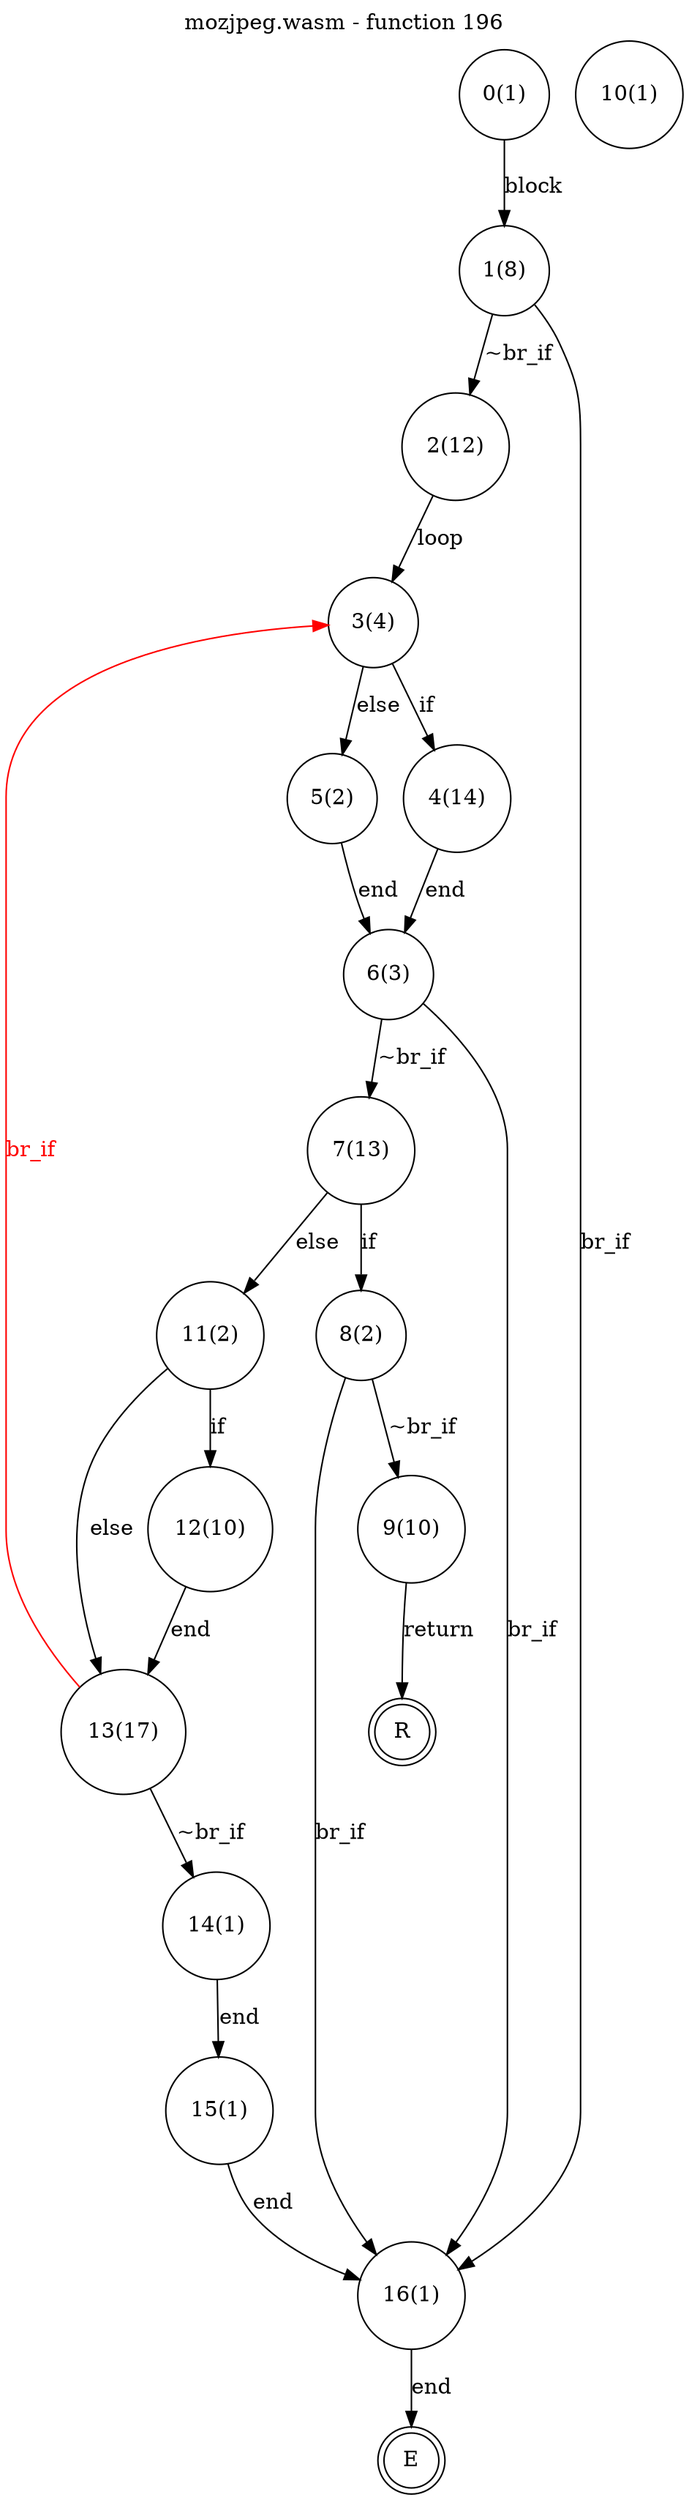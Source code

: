 digraph finite_state_machine {
    label = "mozjpeg.wasm - function 196"
    labelloc =  t
    labelfontsize = 16
    labelfontcolor = black
    labelfontname = "Helvetica"
    node [shape = doublecircle]; E R ;
node [shape=circle, fontcolor=black, style="", label="0(1)"]0
node [shape=circle, fontcolor=black, style="", label="1(8)"]1
node [shape=circle, fontcolor=black, style="", label="2(12)"]2
node [shape=circle, fontcolor=black, style="", label="3(4)"]3
node [shape=circle, fontcolor=black, style="", label="4(14)"]4
node [shape=circle, fontcolor=black, style="", label="5(2)"]5
node [shape=circle, fontcolor=black, style="", label="6(3)"]6
node [shape=circle, fontcolor=black, style="", label="7(13)"]7
node [shape=circle, fontcolor=black, style="", label="8(2)"]8
node [shape=circle, fontcolor=black, style="", label="9(10)"]9
node [shape=circle, fontcolor=black, style="", label="10(1)"]10
node [shape=circle, fontcolor=black, style="", label="11(2)"]11
node [shape=circle, fontcolor=black, style="", label="12(10)"]12
node [shape=circle, fontcolor=black, style="", label="13(17)"]13
node [shape=circle, fontcolor=black, style="", label="14(1)"]14
node [shape=circle, fontcolor=black, style="", label="15(1)"]15
node [shape=circle, fontcolor=black, style="", label="16(1)"]16
node [shape=circle, fontcolor=black, style="", label="E"]E
node [shape=circle, fontcolor=black, style="", label="R"]R
    0 -> 1[label="block"];
    1 -> 2[label="~br_if"];
    1 -> 16[label="br_if"];
    2 -> 3[label="loop"];
    3 -> 4[label="if"];
    3 -> 5[label="else"];
    4 -> 6[label="end"];
    5 -> 6[label="end"];
    6 -> 7[label="~br_if"];
    6 -> 16[label="br_if"];
    7 -> 8[label="if"];
    7 -> 11[label="else"];
    8 -> 9[label="~br_if"];
    8 -> 16[label="br_if"];
    9 -> R[label="return"];
    11 -> 12[label="if"];
    11 -> 13[label="else"];
    12 -> 13[label="end"];
    13 -> 14[label="~br_if"];
    13 -> 3[color="red" fontcolor="red" label="br_if"];
    14 -> 15[label="end"];
    15 -> 16[label="end"];
    16 -> E[label="end"];
}
